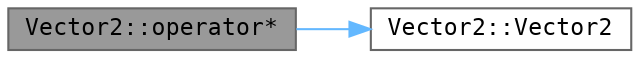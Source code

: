 digraph "Vector2::operator*"
{
 // LATEX_PDF_SIZE
  bgcolor="transparent";
  edge [fontname=Consolas,fontsize=11,labelfontname=Helvetica,labelfontsize=10];
  node [fontname=Consolas,fontsize=11,shape=box,height=0.2,width=0.4];
  rankdir="LR";
  Node1 [id="Node000001",label="Vector2::operator*",height=0.2,width=0.4,color="gray40", fillcolor="grey60", style="filled", fontcolor="black",tooltip="ベクトルの乗算"];
  Node1 -> Node2 [id="edge1_Node000001_Node000002",color="steelblue1",style="solid",tooltip=" "];
  Node2 [id="Node000002",label="Vector2::Vector2",height=0.2,width=0.4,color="grey40", fillcolor="white", style="filled",URL="$struct_vector2.html#a4001b885583512af695e038b9b9f8f95",tooltip="デフォルトコンストラクタ"];
}
